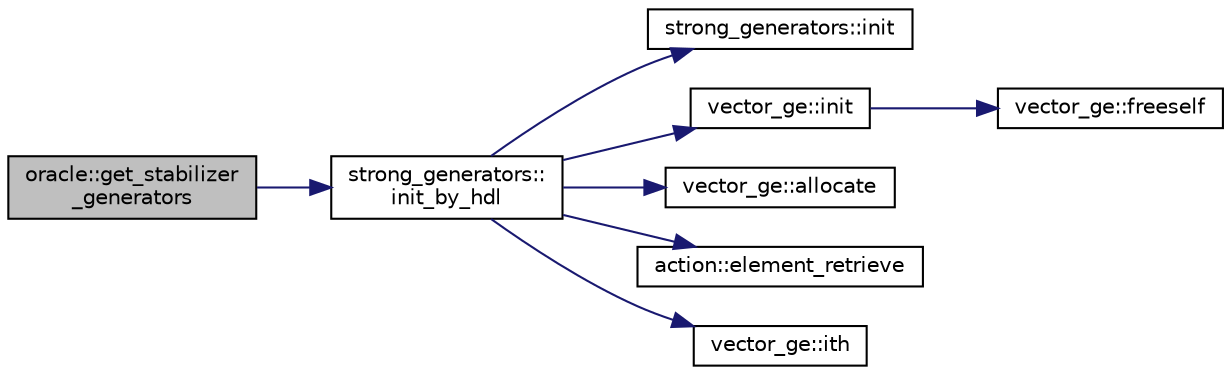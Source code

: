digraph "oracle::get_stabilizer_generators"
{
  edge [fontname="Helvetica",fontsize="10",labelfontname="Helvetica",labelfontsize="10"];
  node [fontname="Helvetica",fontsize="10",shape=record];
  rankdir="LR";
  Node5494 [label="oracle::get_stabilizer\l_generators",height=0.2,width=0.4,color="black", fillcolor="grey75", style="filled", fontcolor="black"];
  Node5494 -> Node5495 [color="midnightblue",fontsize="10",style="solid",fontname="Helvetica"];
  Node5495 [label="strong_generators::\linit_by_hdl",height=0.2,width=0.4,color="black", fillcolor="white", style="filled",URL="$dc/d09/classstrong__generators.html#abe6e1f35365f6d69d230bf0869c32596"];
  Node5495 -> Node5496 [color="midnightblue",fontsize="10",style="solid",fontname="Helvetica"];
  Node5496 [label="strong_generators::init",height=0.2,width=0.4,color="black", fillcolor="white", style="filled",URL="$dc/d09/classstrong__generators.html#ab7d37035d3b2ea516c4e989715f91ad5"];
  Node5495 -> Node5497 [color="midnightblue",fontsize="10",style="solid",fontname="Helvetica"];
  Node5497 [label="vector_ge::init",height=0.2,width=0.4,color="black", fillcolor="white", style="filled",URL="$d4/d6e/classvector__ge.html#afe1d6befd1f1501e6be34afbaa9d30a8"];
  Node5497 -> Node5498 [color="midnightblue",fontsize="10",style="solid",fontname="Helvetica"];
  Node5498 [label="vector_ge::freeself",height=0.2,width=0.4,color="black", fillcolor="white", style="filled",URL="$d4/d6e/classvector__ge.html#aa002e4b715cc73a9b8b367d29700b452"];
  Node5495 -> Node5499 [color="midnightblue",fontsize="10",style="solid",fontname="Helvetica"];
  Node5499 [label="vector_ge::allocate",height=0.2,width=0.4,color="black", fillcolor="white", style="filled",URL="$d4/d6e/classvector__ge.html#a35b062a9201b30f0a87bf87702d243ae"];
  Node5495 -> Node5500 [color="midnightblue",fontsize="10",style="solid",fontname="Helvetica"];
  Node5500 [label="action::element_retrieve",height=0.2,width=0.4,color="black", fillcolor="white", style="filled",URL="$d2/d86/classaction.html#ad28f6f8810ffbad64c1490f78e51e2b1"];
  Node5495 -> Node5501 [color="midnightblue",fontsize="10",style="solid",fontname="Helvetica"];
  Node5501 [label="vector_ge::ith",height=0.2,width=0.4,color="black", fillcolor="white", style="filled",URL="$d4/d6e/classvector__ge.html#a1ff002e8b746a9beb119d57dcd4a15ff"];
}
